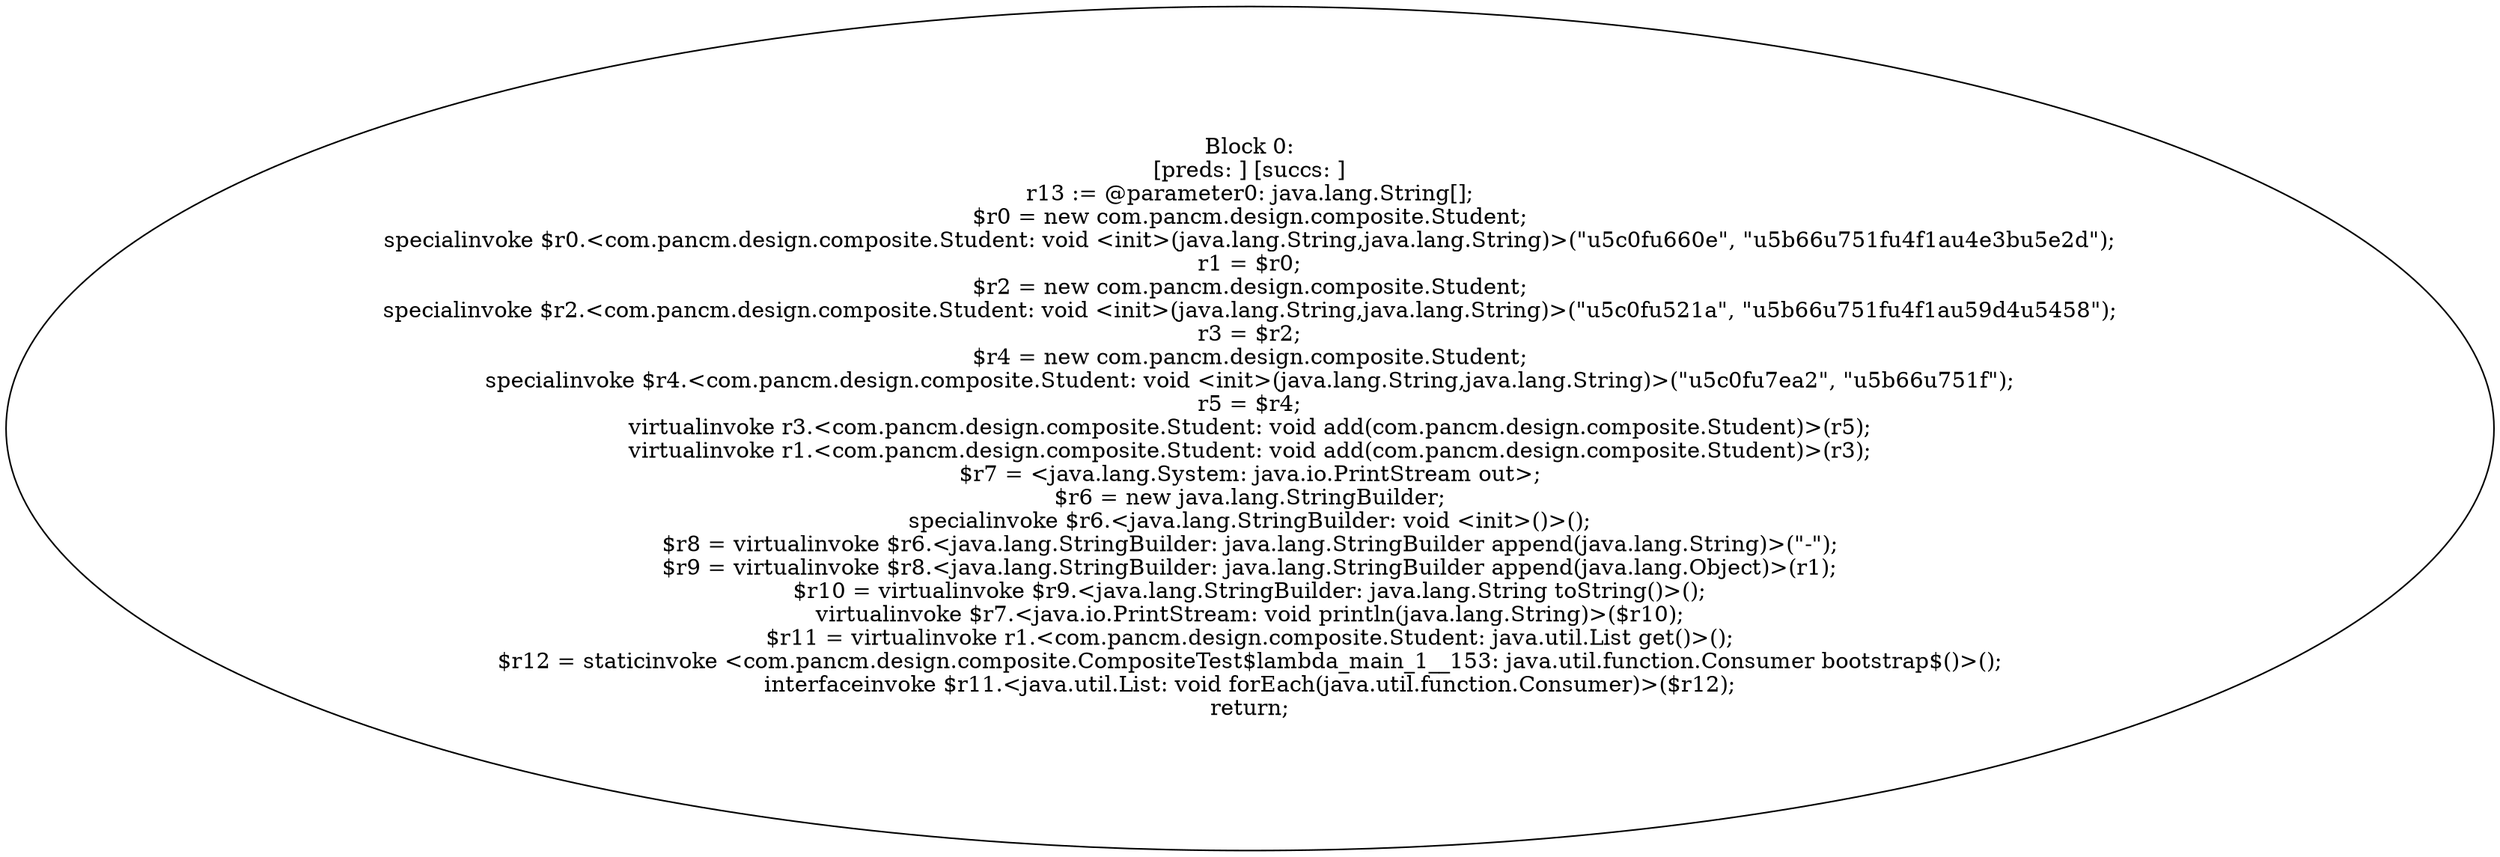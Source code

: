 digraph "unitGraph" {
    "Block 0:
[preds: ] [succs: ]
r13 := @parameter0: java.lang.String[];
$r0 = new com.pancm.design.composite.Student;
specialinvoke $r0.<com.pancm.design.composite.Student: void <init>(java.lang.String,java.lang.String)>(\"\u5c0f\u660e\", \"\u5b66\u751f\u4f1a\u4e3b\u5e2d\");
r1 = $r0;
$r2 = new com.pancm.design.composite.Student;
specialinvoke $r2.<com.pancm.design.composite.Student: void <init>(java.lang.String,java.lang.String)>(\"\u5c0f\u521a\", \"\u5b66\u751f\u4f1a\u59d4\u5458\");
r3 = $r2;
$r4 = new com.pancm.design.composite.Student;
specialinvoke $r4.<com.pancm.design.composite.Student: void <init>(java.lang.String,java.lang.String)>(\"\u5c0f\u7ea2\", \"\u5b66\u751f\");
r5 = $r4;
virtualinvoke r3.<com.pancm.design.composite.Student: void add(com.pancm.design.composite.Student)>(r5);
virtualinvoke r1.<com.pancm.design.composite.Student: void add(com.pancm.design.composite.Student)>(r3);
$r7 = <java.lang.System: java.io.PrintStream out>;
$r6 = new java.lang.StringBuilder;
specialinvoke $r6.<java.lang.StringBuilder: void <init>()>();
$r8 = virtualinvoke $r6.<java.lang.StringBuilder: java.lang.StringBuilder append(java.lang.String)>(\"-\");
$r9 = virtualinvoke $r8.<java.lang.StringBuilder: java.lang.StringBuilder append(java.lang.Object)>(r1);
$r10 = virtualinvoke $r9.<java.lang.StringBuilder: java.lang.String toString()>();
virtualinvoke $r7.<java.io.PrintStream: void println(java.lang.String)>($r10);
$r11 = virtualinvoke r1.<com.pancm.design.composite.Student: java.util.List get()>();
$r12 = staticinvoke <com.pancm.design.composite.CompositeTest$lambda_main_1__153: java.util.function.Consumer bootstrap$()>();
interfaceinvoke $r11.<java.util.List: void forEach(java.util.function.Consumer)>($r12);
return;
"
}
